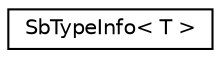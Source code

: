 digraph "Graphical Class Hierarchy"
{
 // LATEX_PDF_SIZE
  edge [fontname="Helvetica",fontsize="10",labelfontname="Helvetica",labelfontsize="10"];
  node [fontname="Helvetica",fontsize="10",shape=record];
  rankdir="LR";
  Node0 [label="SbTypeInfo\< T \>",height=0.2,width=0.4,color="black", fillcolor="white", style="filled",URL="$structSbTypeInfo.html",tooltip="a type information library for Coin types and their relations."];
}
